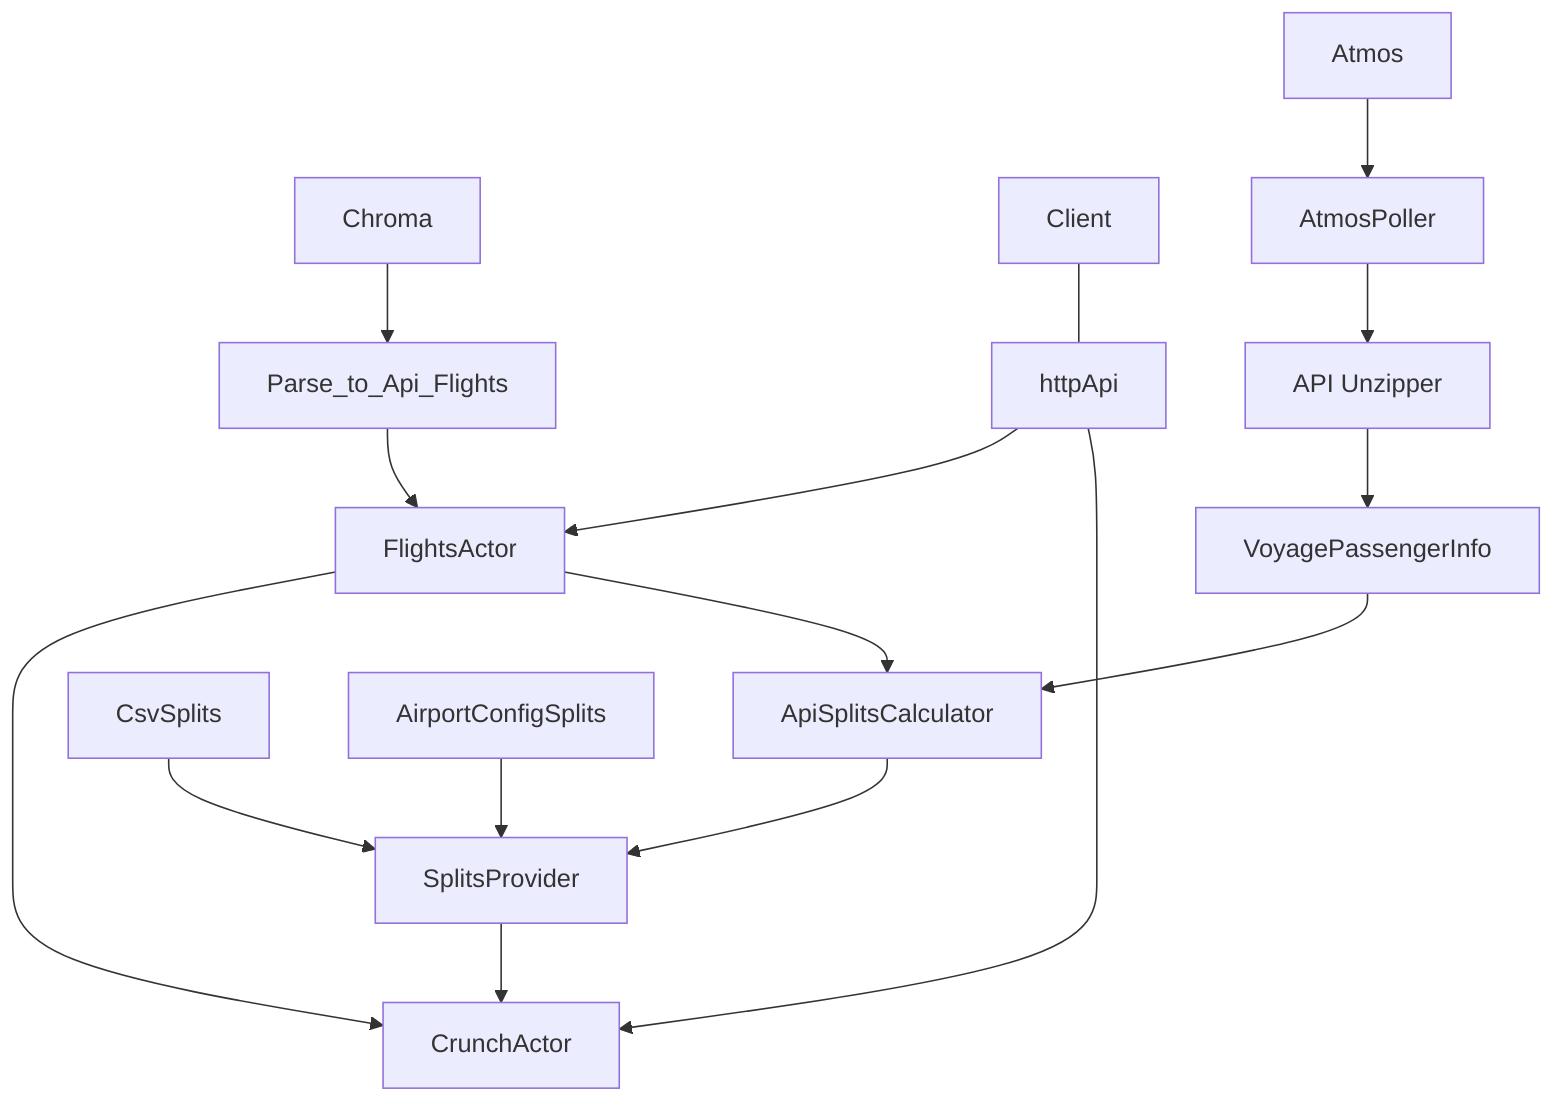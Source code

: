 graph TD;
 Chroma --> Parse_to_Api_Flights;
 Parse_to_Api_Flights --> FlightsActor;
 FlightsActor --> CrunchActor;
 Client --- httpApi;
 httpApi --> FlightsActor;
 httpApi --> CrunchActor;
 Atmos --> AtmosPoller;
 AtmosPoller --> unzip[API Unzipper];
 unzip[API Unzipper] --> VoyagePassengerInfo;
 VoyagePassengerInfo --> ApiSplitsCalculator;
 ApiSplitsCalculator --> SplitsProvider;
 CsvSplits --> SplitsProvider;
 SplitsProvider --> CrunchActor
 FlightsActor --> ApiSplitsCalculator;
 AirportConfigSplits --> SplitsProvider